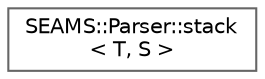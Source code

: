 digraph "Graphical Class Hierarchy"
{
 // LATEX_PDF_SIZE
  bgcolor="transparent";
  edge [fontname=Helvetica,fontsize=10,labelfontname=Helvetica,labelfontsize=10];
  node [fontname=Helvetica,fontsize=10,shape=box,height=0.2,width=0.4];
  rankdir="LR";
  Node0 [id="Node000000",label="SEAMS::Parser::stack\l\< T, S \>",height=0.2,width=0.4,color="grey40", fillcolor="white", style="filled",URL="$classSEAMS_1_1Parser_1_1stack.html",tooltip="A stack with random access from its top."];
}
